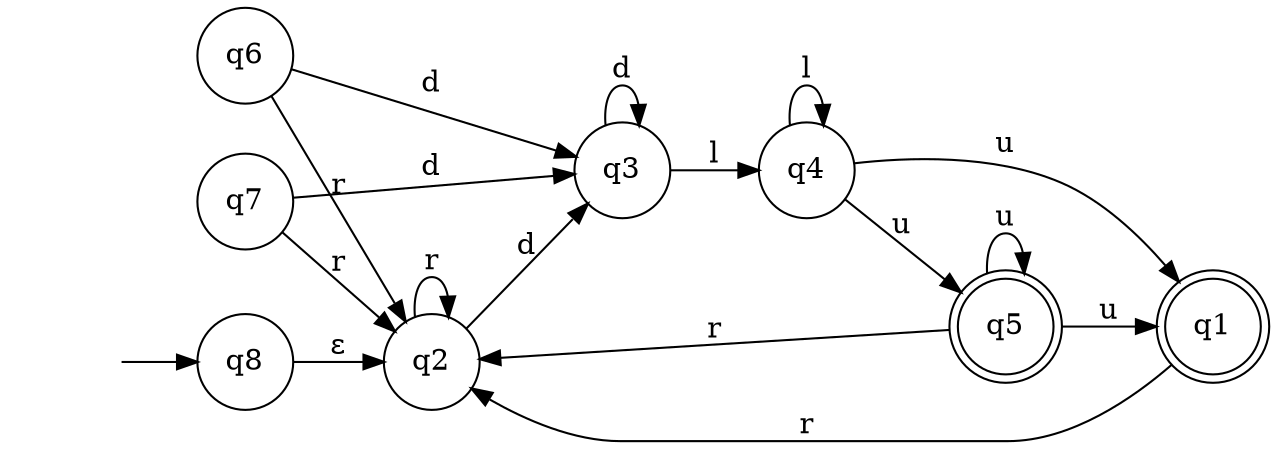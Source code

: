digraph respatrol2 {
	graph [rankdir=LR]
	"" [label="" shape=plaintext]
	q1 [label=q1 shape=doublecircle]
	q5 [label=q5 shape=doublecircle]
	q3 [label=q3 shape=circle]
	q6 [label=q6 shape=circle]
	q7 [label=q7 shape=circle]
	q4 [label=q4 shape=circle]
	q2 [label=q2 shape=circle]
	q8 [label=q8 shape=circle]
	"" -> q8 [label=""]
	q3 -> q4 [label=l]
	q3 -> q3 [label=d]
	q6 -> q3 [label=d]
	q6 -> q2 [label=r]
	q7 -> q3 [label=d]
	q7 -> q2 [label=r]
	q4 -> q4 [label=l]
	q4 -> q1 [label=u]
	q4 -> q5 [label=u]
	q2 -> q3 [label=d]
	q2 -> q2 [label=r]
	q1 -> q2 [label=r]
	q5 -> q1 [label=u]
	q5 -> q5 [label=u]
	q5 -> q2 [label=r]
	q8 -> q2 [label="ε"]
}
